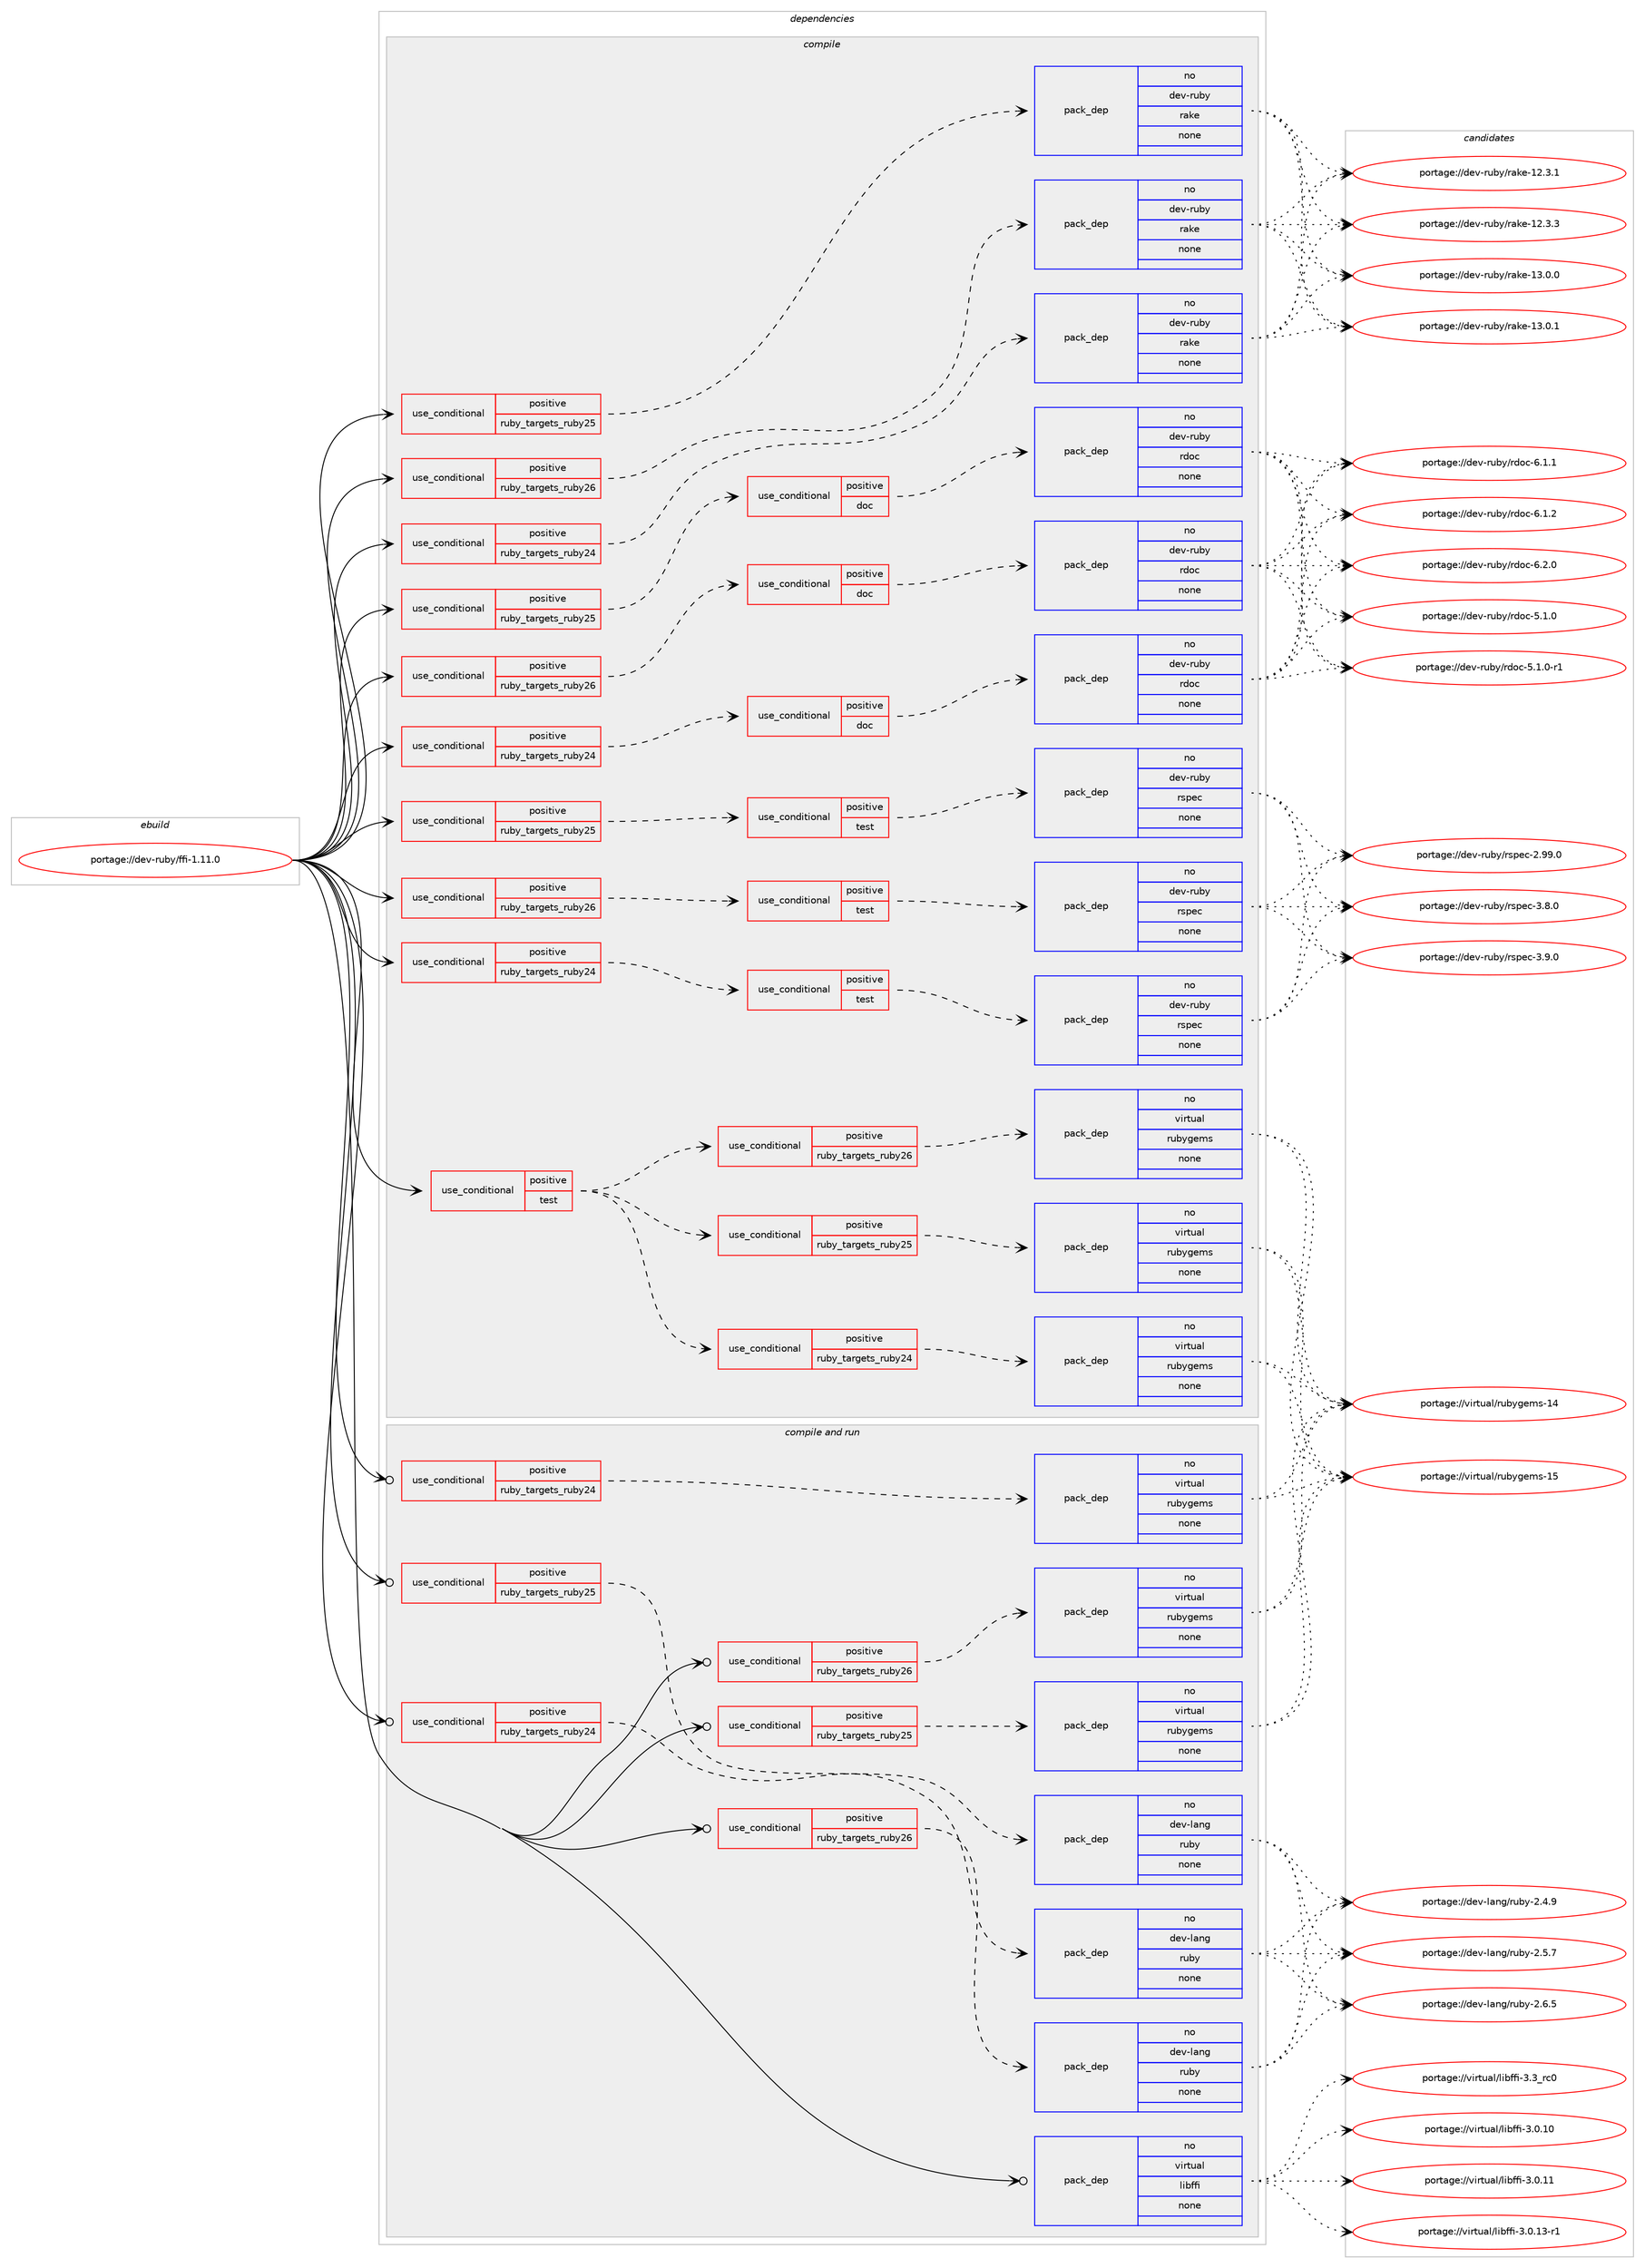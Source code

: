 digraph prolog {

# *************
# Graph options
# *************

newrank=true;
concentrate=true;
compound=true;
graph [rankdir=LR,fontname=Helvetica,fontsize=10,ranksep=1.5];#, ranksep=2.5, nodesep=0.2];
edge  [arrowhead=vee];
node  [fontname=Helvetica,fontsize=10];

# **********
# The ebuild
# **********

subgraph cluster_leftcol {
color=gray;
rank=same;
label=<<i>ebuild</i>>;
id [label="portage://dev-ruby/ffi-1.11.0", color=red, width=4, href="../dev-ruby/ffi-1.11.0.svg"];
}

# ****************
# The dependencies
# ****************

subgraph cluster_midcol {
color=gray;
label=<<i>dependencies</i>>;
subgraph cluster_compile {
fillcolor="#eeeeee";
style=filled;
label=<<i>compile</i>>;
subgraph cond52204 {
dependency221137 [label=<<TABLE BORDER="0" CELLBORDER="1" CELLSPACING="0" CELLPADDING="4"><TR><TD ROWSPAN="3" CELLPADDING="10">use_conditional</TD></TR><TR><TD>positive</TD></TR><TR><TD>ruby_targets_ruby24</TD></TR></TABLE>>, shape=none, color=red];
subgraph cond52205 {
dependency221138 [label=<<TABLE BORDER="0" CELLBORDER="1" CELLSPACING="0" CELLPADDING="4"><TR><TD ROWSPAN="3" CELLPADDING="10">use_conditional</TD></TR><TR><TD>positive</TD></TR><TR><TD>doc</TD></TR></TABLE>>, shape=none, color=red];
subgraph pack165449 {
dependency221139 [label=<<TABLE BORDER="0" CELLBORDER="1" CELLSPACING="0" CELLPADDING="4" WIDTH="220"><TR><TD ROWSPAN="6" CELLPADDING="30">pack_dep</TD></TR><TR><TD WIDTH="110">no</TD></TR><TR><TD>dev-ruby</TD></TR><TR><TD>rdoc</TD></TR><TR><TD>none</TD></TR><TR><TD></TD></TR></TABLE>>, shape=none, color=blue];
}
dependency221138:e -> dependency221139:w [weight=20,style="dashed",arrowhead="vee"];
}
dependency221137:e -> dependency221138:w [weight=20,style="dashed",arrowhead="vee"];
}
id:e -> dependency221137:w [weight=20,style="solid",arrowhead="vee"];
subgraph cond52206 {
dependency221140 [label=<<TABLE BORDER="0" CELLBORDER="1" CELLSPACING="0" CELLPADDING="4"><TR><TD ROWSPAN="3" CELLPADDING="10">use_conditional</TD></TR><TR><TD>positive</TD></TR><TR><TD>ruby_targets_ruby24</TD></TR></TABLE>>, shape=none, color=red];
subgraph cond52207 {
dependency221141 [label=<<TABLE BORDER="0" CELLBORDER="1" CELLSPACING="0" CELLPADDING="4"><TR><TD ROWSPAN="3" CELLPADDING="10">use_conditional</TD></TR><TR><TD>positive</TD></TR><TR><TD>test</TD></TR></TABLE>>, shape=none, color=red];
subgraph pack165450 {
dependency221142 [label=<<TABLE BORDER="0" CELLBORDER="1" CELLSPACING="0" CELLPADDING="4" WIDTH="220"><TR><TD ROWSPAN="6" CELLPADDING="30">pack_dep</TD></TR><TR><TD WIDTH="110">no</TD></TR><TR><TD>dev-ruby</TD></TR><TR><TD>rspec</TD></TR><TR><TD>none</TD></TR><TR><TD></TD></TR></TABLE>>, shape=none, color=blue];
}
dependency221141:e -> dependency221142:w [weight=20,style="dashed",arrowhead="vee"];
}
dependency221140:e -> dependency221141:w [weight=20,style="dashed",arrowhead="vee"];
}
id:e -> dependency221140:w [weight=20,style="solid",arrowhead="vee"];
subgraph cond52208 {
dependency221143 [label=<<TABLE BORDER="0" CELLBORDER="1" CELLSPACING="0" CELLPADDING="4"><TR><TD ROWSPAN="3" CELLPADDING="10">use_conditional</TD></TR><TR><TD>positive</TD></TR><TR><TD>ruby_targets_ruby24</TD></TR></TABLE>>, shape=none, color=red];
subgraph pack165451 {
dependency221144 [label=<<TABLE BORDER="0" CELLBORDER="1" CELLSPACING="0" CELLPADDING="4" WIDTH="220"><TR><TD ROWSPAN="6" CELLPADDING="30">pack_dep</TD></TR><TR><TD WIDTH="110">no</TD></TR><TR><TD>dev-ruby</TD></TR><TR><TD>rake</TD></TR><TR><TD>none</TD></TR><TR><TD></TD></TR></TABLE>>, shape=none, color=blue];
}
dependency221143:e -> dependency221144:w [weight=20,style="dashed",arrowhead="vee"];
}
id:e -> dependency221143:w [weight=20,style="solid",arrowhead="vee"];
subgraph cond52209 {
dependency221145 [label=<<TABLE BORDER="0" CELLBORDER="1" CELLSPACING="0" CELLPADDING="4"><TR><TD ROWSPAN="3" CELLPADDING="10">use_conditional</TD></TR><TR><TD>positive</TD></TR><TR><TD>ruby_targets_ruby25</TD></TR></TABLE>>, shape=none, color=red];
subgraph cond52210 {
dependency221146 [label=<<TABLE BORDER="0" CELLBORDER="1" CELLSPACING="0" CELLPADDING="4"><TR><TD ROWSPAN="3" CELLPADDING="10">use_conditional</TD></TR><TR><TD>positive</TD></TR><TR><TD>doc</TD></TR></TABLE>>, shape=none, color=red];
subgraph pack165452 {
dependency221147 [label=<<TABLE BORDER="0" CELLBORDER="1" CELLSPACING="0" CELLPADDING="4" WIDTH="220"><TR><TD ROWSPAN="6" CELLPADDING="30">pack_dep</TD></TR><TR><TD WIDTH="110">no</TD></TR><TR><TD>dev-ruby</TD></TR><TR><TD>rdoc</TD></TR><TR><TD>none</TD></TR><TR><TD></TD></TR></TABLE>>, shape=none, color=blue];
}
dependency221146:e -> dependency221147:w [weight=20,style="dashed",arrowhead="vee"];
}
dependency221145:e -> dependency221146:w [weight=20,style="dashed",arrowhead="vee"];
}
id:e -> dependency221145:w [weight=20,style="solid",arrowhead="vee"];
subgraph cond52211 {
dependency221148 [label=<<TABLE BORDER="0" CELLBORDER="1" CELLSPACING="0" CELLPADDING="4"><TR><TD ROWSPAN="3" CELLPADDING="10">use_conditional</TD></TR><TR><TD>positive</TD></TR><TR><TD>ruby_targets_ruby25</TD></TR></TABLE>>, shape=none, color=red];
subgraph cond52212 {
dependency221149 [label=<<TABLE BORDER="0" CELLBORDER="1" CELLSPACING="0" CELLPADDING="4"><TR><TD ROWSPAN="3" CELLPADDING="10">use_conditional</TD></TR><TR><TD>positive</TD></TR><TR><TD>test</TD></TR></TABLE>>, shape=none, color=red];
subgraph pack165453 {
dependency221150 [label=<<TABLE BORDER="0" CELLBORDER="1" CELLSPACING="0" CELLPADDING="4" WIDTH="220"><TR><TD ROWSPAN="6" CELLPADDING="30">pack_dep</TD></TR><TR><TD WIDTH="110">no</TD></TR><TR><TD>dev-ruby</TD></TR><TR><TD>rspec</TD></TR><TR><TD>none</TD></TR><TR><TD></TD></TR></TABLE>>, shape=none, color=blue];
}
dependency221149:e -> dependency221150:w [weight=20,style="dashed",arrowhead="vee"];
}
dependency221148:e -> dependency221149:w [weight=20,style="dashed",arrowhead="vee"];
}
id:e -> dependency221148:w [weight=20,style="solid",arrowhead="vee"];
subgraph cond52213 {
dependency221151 [label=<<TABLE BORDER="0" CELLBORDER="1" CELLSPACING="0" CELLPADDING="4"><TR><TD ROWSPAN="3" CELLPADDING="10">use_conditional</TD></TR><TR><TD>positive</TD></TR><TR><TD>ruby_targets_ruby25</TD></TR></TABLE>>, shape=none, color=red];
subgraph pack165454 {
dependency221152 [label=<<TABLE BORDER="0" CELLBORDER="1" CELLSPACING="0" CELLPADDING="4" WIDTH="220"><TR><TD ROWSPAN="6" CELLPADDING="30">pack_dep</TD></TR><TR><TD WIDTH="110">no</TD></TR><TR><TD>dev-ruby</TD></TR><TR><TD>rake</TD></TR><TR><TD>none</TD></TR><TR><TD></TD></TR></TABLE>>, shape=none, color=blue];
}
dependency221151:e -> dependency221152:w [weight=20,style="dashed",arrowhead="vee"];
}
id:e -> dependency221151:w [weight=20,style="solid",arrowhead="vee"];
subgraph cond52214 {
dependency221153 [label=<<TABLE BORDER="0" CELLBORDER="1" CELLSPACING="0" CELLPADDING="4"><TR><TD ROWSPAN="3" CELLPADDING="10">use_conditional</TD></TR><TR><TD>positive</TD></TR><TR><TD>ruby_targets_ruby26</TD></TR></TABLE>>, shape=none, color=red];
subgraph cond52215 {
dependency221154 [label=<<TABLE BORDER="0" CELLBORDER="1" CELLSPACING="0" CELLPADDING="4"><TR><TD ROWSPAN="3" CELLPADDING="10">use_conditional</TD></TR><TR><TD>positive</TD></TR><TR><TD>doc</TD></TR></TABLE>>, shape=none, color=red];
subgraph pack165455 {
dependency221155 [label=<<TABLE BORDER="0" CELLBORDER="1" CELLSPACING="0" CELLPADDING="4" WIDTH="220"><TR><TD ROWSPAN="6" CELLPADDING="30">pack_dep</TD></TR><TR><TD WIDTH="110">no</TD></TR><TR><TD>dev-ruby</TD></TR><TR><TD>rdoc</TD></TR><TR><TD>none</TD></TR><TR><TD></TD></TR></TABLE>>, shape=none, color=blue];
}
dependency221154:e -> dependency221155:w [weight=20,style="dashed",arrowhead="vee"];
}
dependency221153:e -> dependency221154:w [weight=20,style="dashed",arrowhead="vee"];
}
id:e -> dependency221153:w [weight=20,style="solid",arrowhead="vee"];
subgraph cond52216 {
dependency221156 [label=<<TABLE BORDER="0" CELLBORDER="1" CELLSPACING="0" CELLPADDING="4"><TR><TD ROWSPAN="3" CELLPADDING="10">use_conditional</TD></TR><TR><TD>positive</TD></TR><TR><TD>ruby_targets_ruby26</TD></TR></TABLE>>, shape=none, color=red];
subgraph cond52217 {
dependency221157 [label=<<TABLE BORDER="0" CELLBORDER="1" CELLSPACING="0" CELLPADDING="4"><TR><TD ROWSPAN="3" CELLPADDING="10">use_conditional</TD></TR><TR><TD>positive</TD></TR><TR><TD>test</TD></TR></TABLE>>, shape=none, color=red];
subgraph pack165456 {
dependency221158 [label=<<TABLE BORDER="0" CELLBORDER="1" CELLSPACING="0" CELLPADDING="4" WIDTH="220"><TR><TD ROWSPAN="6" CELLPADDING="30">pack_dep</TD></TR><TR><TD WIDTH="110">no</TD></TR><TR><TD>dev-ruby</TD></TR><TR><TD>rspec</TD></TR><TR><TD>none</TD></TR><TR><TD></TD></TR></TABLE>>, shape=none, color=blue];
}
dependency221157:e -> dependency221158:w [weight=20,style="dashed",arrowhead="vee"];
}
dependency221156:e -> dependency221157:w [weight=20,style="dashed",arrowhead="vee"];
}
id:e -> dependency221156:w [weight=20,style="solid",arrowhead="vee"];
subgraph cond52218 {
dependency221159 [label=<<TABLE BORDER="0" CELLBORDER="1" CELLSPACING="0" CELLPADDING="4"><TR><TD ROWSPAN="3" CELLPADDING="10">use_conditional</TD></TR><TR><TD>positive</TD></TR><TR><TD>ruby_targets_ruby26</TD></TR></TABLE>>, shape=none, color=red];
subgraph pack165457 {
dependency221160 [label=<<TABLE BORDER="0" CELLBORDER="1" CELLSPACING="0" CELLPADDING="4" WIDTH="220"><TR><TD ROWSPAN="6" CELLPADDING="30">pack_dep</TD></TR><TR><TD WIDTH="110">no</TD></TR><TR><TD>dev-ruby</TD></TR><TR><TD>rake</TD></TR><TR><TD>none</TD></TR><TR><TD></TD></TR></TABLE>>, shape=none, color=blue];
}
dependency221159:e -> dependency221160:w [weight=20,style="dashed",arrowhead="vee"];
}
id:e -> dependency221159:w [weight=20,style="solid",arrowhead="vee"];
subgraph cond52219 {
dependency221161 [label=<<TABLE BORDER="0" CELLBORDER="1" CELLSPACING="0" CELLPADDING="4"><TR><TD ROWSPAN="3" CELLPADDING="10">use_conditional</TD></TR><TR><TD>positive</TD></TR><TR><TD>test</TD></TR></TABLE>>, shape=none, color=red];
subgraph cond52220 {
dependency221162 [label=<<TABLE BORDER="0" CELLBORDER="1" CELLSPACING="0" CELLPADDING="4"><TR><TD ROWSPAN="3" CELLPADDING="10">use_conditional</TD></TR><TR><TD>positive</TD></TR><TR><TD>ruby_targets_ruby24</TD></TR></TABLE>>, shape=none, color=red];
subgraph pack165458 {
dependency221163 [label=<<TABLE BORDER="0" CELLBORDER="1" CELLSPACING="0" CELLPADDING="4" WIDTH="220"><TR><TD ROWSPAN="6" CELLPADDING="30">pack_dep</TD></TR><TR><TD WIDTH="110">no</TD></TR><TR><TD>virtual</TD></TR><TR><TD>rubygems</TD></TR><TR><TD>none</TD></TR><TR><TD></TD></TR></TABLE>>, shape=none, color=blue];
}
dependency221162:e -> dependency221163:w [weight=20,style="dashed",arrowhead="vee"];
}
dependency221161:e -> dependency221162:w [weight=20,style="dashed",arrowhead="vee"];
subgraph cond52221 {
dependency221164 [label=<<TABLE BORDER="0" CELLBORDER="1" CELLSPACING="0" CELLPADDING="4"><TR><TD ROWSPAN="3" CELLPADDING="10">use_conditional</TD></TR><TR><TD>positive</TD></TR><TR><TD>ruby_targets_ruby25</TD></TR></TABLE>>, shape=none, color=red];
subgraph pack165459 {
dependency221165 [label=<<TABLE BORDER="0" CELLBORDER="1" CELLSPACING="0" CELLPADDING="4" WIDTH="220"><TR><TD ROWSPAN="6" CELLPADDING="30">pack_dep</TD></TR><TR><TD WIDTH="110">no</TD></TR><TR><TD>virtual</TD></TR><TR><TD>rubygems</TD></TR><TR><TD>none</TD></TR><TR><TD></TD></TR></TABLE>>, shape=none, color=blue];
}
dependency221164:e -> dependency221165:w [weight=20,style="dashed",arrowhead="vee"];
}
dependency221161:e -> dependency221164:w [weight=20,style="dashed",arrowhead="vee"];
subgraph cond52222 {
dependency221166 [label=<<TABLE BORDER="0" CELLBORDER="1" CELLSPACING="0" CELLPADDING="4"><TR><TD ROWSPAN="3" CELLPADDING="10">use_conditional</TD></TR><TR><TD>positive</TD></TR><TR><TD>ruby_targets_ruby26</TD></TR></TABLE>>, shape=none, color=red];
subgraph pack165460 {
dependency221167 [label=<<TABLE BORDER="0" CELLBORDER="1" CELLSPACING="0" CELLPADDING="4" WIDTH="220"><TR><TD ROWSPAN="6" CELLPADDING="30">pack_dep</TD></TR><TR><TD WIDTH="110">no</TD></TR><TR><TD>virtual</TD></TR><TR><TD>rubygems</TD></TR><TR><TD>none</TD></TR><TR><TD></TD></TR></TABLE>>, shape=none, color=blue];
}
dependency221166:e -> dependency221167:w [weight=20,style="dashed",arrowhead="vee"];
}
dependency221161:e -> dependency221166:w [weight=20,style="dashed",arrowhead="vee"];
}
id:e -> dependency221161:w [weight=20,style="solid",arrowhead="vee"];
}
subgraph cluster_compileandrun {
fillcolor="#eeeeee";
style=filled;
label=<<i>compile and run</i>>;
subgraph cond52223 {
dependency221168 [label=<<TABLE BORDER="0" CELLBORDER="1" CELLSPACING="0" CELLPADDING="4"><TR><TD ROWSPAN="3" CELLPADDING="10">use_conditional</TD></TR><TR><TD>positive</TD></TR><TR><TD>ruby_targets_ruby24</TD></TR></TABLE>>, shape=none, color=red];
subgraph pack165461 {
dependency221169 [label=<<TABLE BORDER="0" CELLBORDER="1" CELLSPACING="0" CELLPADDING="4" WIDTH="220"><TR><TD ROWSPAN="6" CELLPADDING="30">pack_dep</TD></TR><TR><TD WIDTH="110">no</TD></TR><TR><TD>dev-lang</TD></TR><TR><TD>ruby</TD></TR><TR><TD>none</TD></TR><TR><TD></TD></TR></TABLE>>, shape=none, color=blue];
}
dependency221168:e -> dependency221169:w [weight=20,style="dashed",arrowhead="vee"];
}
id:e -> dependency221168:w [weight=20,style="solid",arrowhead="odotvee"];
subgraph cond52224 {
dependency221170 [label=<<TABLE BORDER="0" CELLBORDER="1" CELLSPACING="0" CELLPADDING="4"><TR><TD ROWSPAN="3" CELLPADDING="10">use_conditional</TD></TR><TR><TD>positive</TD></TR><TR><TD>ruby_targets_ruby24</TD></TR></TABLE>>, shape=none, color=red];
subgraph pack165462 {
dependency221171 [label=<<TABLE BORDER="0" CELLBORDER="1" CELLSPACING="0" CELLPADDING="4" WIDTH="220"><TR><TD ROWSPAN="6" CELLPADDING="30">pack_dep</TD></TR><TR><TD WIDTH="110">no</TD></TR><TR><TD>virtual</TD></TR><TR><TD>rubygems</TD></TR><TR><TD>none</TD></TR><TR><TD></TD></TR></TABLE>>, shape=none, color=blue];
}
dependency221170:e -> dependency221171:w [weight=20,style="dashed",arrowhead="vee"];
}
id:e -> dependency221170:w [weight=20,style="solid",arrowhead="odotvee"];
subgraph cond52225 {
dependency221172 [label=<<TABLE BORDER="0" CELLBORDER="1" CELLSPACING="0" CELLPADDING="4"><TR><TD ROWSPAN="3" CELLPADDING="10">use_conditional</TD></TR><TR><TD>positive</TD></TR><TR><TD>ruby_targets_ruby25</TD></TR></TABLE>>, shape=none, color=red];
subgraph pack165463 {
dependency221173 [label=<<TABLE BORDER="0" CELLBORDER="1" CELLSPACING="0" CELLPADDING="4" WIDTH="220"><TR><TD ROWSPAN="6" CELLPADDING="30">pack_dep</TD></TR><TR><TD WIDTH="110">no</TD></TR><TR><TD>dev-lang</TD></TR><TR><TD>ruby</TD></TR><TR><TD>none</TD></TR><TR><TD></TD></TR></TABLE>>, shape=none, color=blue];
}
dependency221172:e -> dependency221173:w [weight=20,style="dashed",arrowhead="vee"];
}
id:e -> dependency221172:w [weight=20,style="solid",arrowhead="odotvee"];
subgraph cond52226 {
dependency221174 [label=<<TABLE BORDER="0" CELLBORDER="1" CELLSPACING="0" CELLPADDING="4"><TR><TD ROWSPAN="3" CELLPADDING="10">use_conditional</TD></TR><TR><TD>positive</TD></TR><TR><TD>ruby_targets_ruby25</TD></TR></TABLE>>, shape=none, color=red];
subgraph pack165464 {
dependency221175 [label=<<TABLE BORDER="0" CELLBORDER="1" CELLSPACING="0" CELLPADDING="4" WIDTH="220"><TR><TD ROWSPAN="6" CELLPADDING="30">pack_dep</TD></TR><TR><TD WIDTH="110">no</TD></TR><TR><TD>virtual</TD></TR><TR><TD>rubygems</TD></TR><TR><TD>none</TD></TR><TR><TD></TD></TR></TABLE>>, shape=none, color=blue];
}
dependency221174:e -> dependency221175:w [weight=20,style="dashed",arrowhead="vee"];
}
id:e -> dependency221174:w [weight=20,style="solid",arrowhead="odotvee"];
subgraph cond52227 {
dependency221176 [label=<<TABLE BORDER="0" CELLBORDER="1" CELLSPACING="0" CELLPADDING="4"><TR><TD ROWSPAN="3" CELLPADDING="10">use_conditional</TD></TR><TR><TD>positive</TD></TR><TR><TD>ruby_targets_ruby26</TD></TR></TABLE>>, shape=none, color=red];
subgraph pack165465 {
dependency221177 [label=<<TABLE BORDER="0" CELLBORDER="1" CELLSPACING="0" CELLPADDING="4" WIDTH="220"><TR><TD ROWSPAN="6" CELLPADDING="30">pack_dep</TD></TR><TR><TD WIDTH="110">no</TD></TR><TR><TD>dev-lang</TD></TR><TR><TD>ruby</TD></TR><TR><TD>none</TD></TR><TR><TD></TD></TR></TABLE>>, shape=none, color=blue];
}
dependency221176:e -> dependency221177:w [weight=20,style="dashed",arrowhead="vee"];
}
id:e -> dependency221176:w [weight=20,style="solid",arrowhead="odotvee"];
subgraph cond52228 {
dependency221178 [label=<<TABLE BORDER="0" CELLBORDER="1" CELLSPACING="0" CELLPADDING="4"><TR><TD ROWSPAN="3" CELLPADDING="10">use_conditional</TD></TR><TR><TD>positive</TD></TR><TR><TD>ruby_targets_ruby26</TD></TR></TABLE>>, shape=none, color=red];
subgraph pack165466 {
dependency221179 [label=<<TABLE BORDER="0" CELLBORDER="1" CELLSPACING="0" CELLPADDING="4" WIDTH="220"><TR><TD ROWSPAN="6" CELLPADDING="30">pack_dep</TD></TR><TR><TD WIDTH="110">no</TD></TR><TR><TD>virtual</TD></TR><TR><TD>rubygems</TD></TR><TR><TD>none</TD></TR><TR><TD></TD></TR></TABLE>>, shape=none, color=blue];
}
dependency221178:e -> dependency221179:w [weight=20,style="dashed",arrowhead="vee"];
}
id:e -> dependency221178:w [weight=20,style="solid",arrowhead="odotvee"];
subgraph pack165467 {
dependency221180 [label=<<TABLE BORDER="0" CELLBORDER="1" CELLSPACING="0" CELLPADDING="4" WIDTH="220"><TR><TD ROWSPAN="6" CELLPADDING="30">pack_dep</TD></TR><TR><TD WIDTH="110">no</TD></TR><TR><TD>virtual</TD></TR><TR><TD>libffi</TD></TR><TR><TD>none</TD></TR><TR><TD></TD></TR></TABLE>>, shape=none, color=blue];
}
id:e -> dependency221180:w [weight=20,style="solid",arrowhead="odotvee"];
}
subgraph cluster_run {
fillcolor="#eeeeee";
style=filled;
label=<<i>run</i>>;
}
}

# **************
# The candidates
# **************

subgraph cluster_choices {
rank=same;
color=gray;
label=<<i>candidates</i>>;

subgraph choice165449 {
color=black;
nodesep=1;
choiceportage10010111845114117981214711410011199455346494648 [label="portage://dev-ruby/rdoc-5.1.0", color=red, width=4,href="../dev-ruby/rdoc-5.1.0.svg"];
choiceportage100101118451141179812147114100111994553464946484511449 [label="portage://dev-ruby/rdoc-5.1.0-r1", color=red, width=4,href="../dev-ruby/rdoc-5.1.0-r1.svg"];
choiceportage10010111845114117981214711410011199455446494649 [label="portage://dev-ruby/rdoc-6.1.1", color=red, width=4,href="../dev-ruby/rdoc-6.1.1.svg"];
choiceportage10010111845114117981214711410011199455446494650 [label="portage://dev-ruby/rdoc-6.1.2", color=red, width=4,href="../dev-ruby/rdoc-6.1.2.svg"];
choiceportage10010111845114117981214711410011199455446504648 [label="portage://dev-ruby/rdoc-6.2.0", color=red, width=4,href="../dev-ruby/rdoc-6.2.0.svg"];
dependency221139:e -> choiceportage10010111845114117981214711410011199455346494648:w [style=dotted,weight="100"];
dependency221139:e -> choiceportage100101118451141179812147114100111994553464946484511449:w [style=dotted,weight="100"];
dependency221139:e -> choiceportage10010111845114117981214711410011199455446494649:w [style=dotted,weight="100"];
dependency221139:e -> choiceportage10010111845114117981214711410011199455446494650:w [style=dotted,weight="100"];
dependency221139:e -> choiceportage10010111845114117981214711410011199455446504648:w [style=dotted,weight="100"];
}
subgraph choice165450 {
color=black;
nodesep=1;
choiceportage1001011184511411798121471141151121019945504657574648 [label="portage://dev-ruby/rspec-2.99.0", color=red, width=4,href="../dev-ruby/rspec-2.99.0.svg"];
choiceportage10010111845114117981214711411511210199455146564648 [label="portage://dev-ruby/rspec-3.8.0", color=red, width=4,href="../dev-ruby/rspec-3.8.0.svg"];
choiceportage10010111845114117981214711411511210199455146574648 [label="portage://dev-ruby/rspec-3.9.0", color=red, width=4,href="../dev-ruby/rspec-3.9.0.svg"];
dependency221142:e -> choiceportage1001011184511411798121471141151121019945504657574648:w [style=dotted,weight="100"];
dependency221142:e -> choiceportage10010111845114117981214711411511210199455146564648:w [style=dotted,weight="100"];
dependency221142:e -> choiceportage10010111845114117981214711411511210199455146574648:w [style=dotted,weight="100"];
}
subgraph choice165451 {
color=black;
nodesep=1;
choiceportage1001011184511411798121471149710710145495046514649 [label="portage://dev-ruby/rake-12.3.1", color=red, width=4,href="../dev-ruby/rake-12.3.1.svg"];
choiceportage1001011184511411798121471149710710145495046514651 [label="portage://dev-ruby/rake-12.3.3", color=red, width=4,href="../dev-ruby/rake-12.3.3.svg"];
choiceportage1001011184511411798121471149710710145495146484648 [label="portage://dev-ruby/rake-13.0.0", color=red, width=4,href="../dev-ruby/rake-13.0.0.svg"];
choiceportage1001011184511411798121471149710710145495146484649 [label="portage://dev-ruby/rake-13.0.1", color=red, width=4,href="../dev-ruby/rake-13.0.1.svg"];
dependency221144:e -> choiceportage1001011184511411798121471149710710145495046514649:w [style=dotted,weight="100"];
dependency221144:e -> choiceportage1001011184511411798121471149710710145495046514651:w [style=dotted,weight="100"];
dependency221144:e -> choiceportage1001011184511411798121471149710710145495146484648:w [style=dotted,weight="100"];
dependency221144:e -> choiceportage1001011184511411798121471149710710145495146484649:w [style=dotted,weight="100"];
}
subgraph choice165452 {
color=black;
nodesep=1;
choiceportage10010111845114117981214711410011199455346494648 [label="portage://dev-ruby/rdoc-5.1.0", color=red, width=4,href="../dev-ruby/rdoc-5.1.0.svg"];
choiceportage100101118451141179812147114100111994553464946484511449 [label="portage://dev-ruby/rdoc-5.1.0-r1", color=red, width=4,href="../dev-ruby/rdoc-5.1.0-r1.svg"];
choiceportage10010111845114117981214711410011199455446494649 [label="portage://dev-ruby/rdoc-6.1.1", color=red, width=4,href="../dev-ruby/rdoc-6.1.1.svg"];
choiceportage10010111845114117981214711410011199455446494650 [label="portage://dev-ruby/rdoc-6.1.2", color=red, width=4,href="../dev-ruby/rdoc-6.1.2.svg"];
choiceportage10010111845114117981214711410011199455446504648 [label="portage://dev-ruby/rdoc-6.2.0", color=red, width=4,href="../dev-ruby/rdoc-6.2.0.svg"];
dependency221147:e -> choiceportage10010111845114117981214711410011199455346494648:w [style=dotted,weight="100"];
dependency221147:e -> choiceportage100101118451141179812147114100111994553464946484511449:w [style=dotted,weight="100"];
dependency221147:e -> choiceportage10010111845114117981214711410011199455446494649:w [style=dotted,weight="100"];
dependency221147:e -> choiceportage10010111845114117981214711410011199455446494650:w [style=dotted,weight="100"];
dependency221147:e -> choiceportage10010111845114117981214711410011199455446504648:w [style=dotted,weight="100"];
}
subgraph choice165453 {
color=black;
nodesep=1;
choiceportage1001011184511411798121471141151121019945504657574648 [label="portage://dev-ruby/rspec-2.99.0", color=red, width=4,href="../dev-ruby/rspec-2.99.0.svg"];
choiceportage10010111845114117981214711411511210199455146564648 [label="portage://dev-ruby/rspec-3.8.0", color=red, width=4,href="../dev-ruby/rspec-3.8.0.svg"];
choiceportage10010111845114117981214711411511210199455146574648 [label="portage://dev-ruby/rspec-3.9.0", color=red, width=4,href="../dev-ruby/rspec-3.9.0.svg"];
dependency221150:e -> choiceportage1001011184511411798121471141151121019945504657574648:w [style=dotted,weight="100"];
dependency221150:e -> choiceportage10010111845114117981214711411511210199455146564648:w [style=dotted,weight="100"];
dependency221150:e -> choiceportage10010111845114117981214711411511210199455146574648:w [style=dotted,weight="100"];
}
subgraph choice165454 {
color=black;
nodesep=1;
choiceportage1001011184511411798121471149710710145495046514649 [label="portage://dev-ruby/rake-12.3.1", color=red, width=4,href="../dev-ruby/rake-12.3.1.svg"];
choiceportage1001011184511411798121471149710710145495046514651 [label="portage://dev-ruby/rake-12.3.3", color=red, width=4,href="../dev-ruby/rake-12.3.3.svg"];
choiceportage1001011184511411798121471149710710145495146484648 [label="portage://dev-ruby/rake-13.0.0", color=red, width=4,href="../dev-ruby/rake-13.0.0.svg"];
choiceportage1001011184511411798121471149710710145495146484649 [label="portage://dev-ruby/rake-13.0.1", color=red, width=4,href="../dev-ruby/rake-13.0.1.svg"];
dependency221152:e -> choiceportage1001011184511411798121471149710710145495046514649:w [style=dotted,weight="100"];
dependency221152:e -> choiceportage1001011184511411798121471149710710145495046514651:w [style=dotted,weight="100"];
dependency221152:e -> choiceportage1001011184511411798121471149710710145495146484648:w [style=dotted,weight="100"];
dependency221152:e -> choiceportage1001011184511411798121471149710710145495146484649:w [style=dotted,weight="100"];
}
subgraph choice165455 {
color=black;
nodesep=1;
choiceportage10010111845114117981214711410011199455346494648 [label="portage://dev-ruby/rdoc-5.1.0", color=red, width=4,href="../dev-ruby/rdoc-5.1.0.svg"];
choiceportage100101118451141179812147114100111994553464946484511449 [label="portage://dev-ruby/rdoc-5.1.0-r1", color=red, width=4,href="../dev-ruby/rdoc-5.1.0-r1.svg"];
choiceportage10010111845114117981214711410011199455446494649 [label="portage://dev-ruby/rdoc-6.1.1", color=red, width=4,href="../dev-ruby/rdoc-6.1.1.svg"];
choiceportage10010111845114117981214711410011199455446494650 [label="portage://dev-ruby/rdoc-6.1.2", color=red, width=4,href="../dev-ruby/rdoc-6.1.2.svg"];
choiceportage10010111845114117981214711410011199455446504648 [label="portage://dev-ruby/rdoc-6.2.0", color=red, width=4,href="../dev-ruby/rdoc-6.2.0.svg"];
dependency221155:e -> choiceportage10010111845114117981214711410011199455346494648:w [style=dotted,weight="100"];
dependency221155:e -> choiceportage100101118451141179812147114100111994553464946484511449:w [style=dotted,weight="100"];
dependency221155:e -> choiceportage10010111845114117981214711410011199455446494649:w [style=dotted,weight="100"];
dependency221155:e -> choiceportage10010111845114117981214711410011199455446494650:w [style=dotted,weight="100"];
dependency221155:e -> choiceportage10010111845114117981214711410011199455446504648:w [style=dotted,weight="100"];
}
subgraph choice165456 {
color=black;
nodesep=1;
choiceportage1001011184511411798121471141151121019945504657574648 [label="portage://dev-ruby/rspec-2.99.0", color=red, width=4,href="../dev-ruby/rspec-2.99.0.svg"];
choiceportage10010111845114117981214711411511210199455146564648 [label="portage://dev-ruby/rspec-3.8.0", color=red, width=4,href="../dev-ruby/rspec-3.8.0.svg"];
choiceportage10010111845114117981214711411511210199455146574648 [label="portage://dev-ruby/rspec-3.9.0", color=red, width=4,href="../dev-ruby/rspec-3.9.0.svg"];
dependency221158:e -> choiceportage1001011184511411798121471141151121019945504657574648:w [style=dotted,weight="100"];
dependency221158:e -> choiceportage10010111845114117981214711411511210199455146564648:w [style=dotted,weight="100"];
dependency221158:e -> choiceportage10010111845114117981214711411511210199455146574648:w [style=dotted,weight="100"];
}
subgraph choice165457 {
color=black;
nodesep=1;
choiceportage1001011184511411798121471149710710145495046514649 [label="portage://dev-ruby/rake-12.3.1", color=red, width=4,href="../dev-ruby/rake-12.3.1.svg"];
choiceportage1001011184511411798121471149710710145495046514651 [label="portage://dev-ruby/rake-12.3.3", color=red, width=4,href="../dev-ruby/rake-12.3.3.svg"];
choiceportage1001011184511411798121471149710710145495146484648 [label="portage://dev-ruby/rake-13.0.0", color=red, width=4,href="../dev-ruby/rake-13.0.0.svg"];
choiceportage1001011184511411798121471149710710145495146484649 [label="portage://dev-ruby/rake-13.0.1", color=red, width=4,href="../dev-ruby/rake-13.0.1.svg"];
dependency221160:e -> choiceportage1001011184511411798121471149710710145495046514649:w [style=dotted,weight="100"];
dependency221160:e -> choiceportage1001011184511411798121471149710710145495046514651:w [style=dotted,weight="100"];
dependency221160:e -> choiceportage1001011184511411798121471149710710145495146484648:w [style=dotted,weight="100"];
dependency221160:e -> choiceportage1001011184511411798121471149710710145495146484649:w [style=dotted,weight="100"];
}
subgraph choice165458 {
color=black;
nodesep=1;
choiceportage118105114116117971084711411798121103101109115454952 [label="portage://virtual/rubygems-14", color=red, width=4,href="../virtual/rubygems-14.svg"];
choiceportage118105114116117971084711411798121103101109115454953 [label="portage://virtual/rubygems-15", color=red, width=4,href="../virtual/rubygems-15.svg"];
dependency221163:e -> choiceportage118105114116117971084711411798121103101109115454952:w [style=dotted,weight="100"];
dependency221163:e -> choiceportage118105114116117971084711411798121103101109115454953:w [style=dotted,weight="100"];
}
subgraph choice165459 {
color=black;
nodesep=1;
choiceportage118105114116117971084711411798121103101109115454952 [label="portage://virtual/rubygems-14", color=red, width=4,href="../virtual/rubygems-14.svg"];
choiceportage118105114116117971084711411798121103101109115454953 [label="portage://virtual/rubygems-15", color=red, width=4,href="../virtual/rubygems-15.svg"];
dependency221165:e -> choiceportage118105114116117971084711411798121103101109115454952:w [style=dotted,weight="100"];
dependency221165:e -> choiceportage118105114116117971084711411798121103101109115454953:w [style=dotted,weight="100"];
}
subgraph choice165460 {
color=black;
nodesep=1;
choiceportage118105114116117971084711411798121103101109115454952 [label="portage://virtual/rubygems-14", color=red, width=4,href="../virtual/rubygems-14.svg"];
choiceportage118105114116117971084711411798121103101109115454953 [label="portage://virtual/rubygems-15", color=red, width=4,href="../virtual/rubygems-15.svg"];
dependency221167:e -> choiceportage118105114116117971084711411798121103101109115454952:w [style=dotted,weight="100"];
dependency221167:e -> choiceportage118105114116117971084711411798121103101109115454953:w [style=dotted,weight="100"];
}
subgraph choice165461 {
color=black;
nodesep=1;
choiceportage10010111845108971101034711411798121455046524657 [label="portage://dev-lang/ruby-2.4.9", color=red, width=4,href="../dev-lang/ruby-2.4.9.svg"];
choiceportage10010111845108971101034711411798121455046534655 [label="portage://dev-lang/ruby-2.5.7", color=red, width=4,href="../dev-lang/ruby-2.5.7.svg"];
choiceportage10010111845108971101034711411798121455046544653 [label="portage://dev-lang/ruby-2.6.5", color=red, width=4,href="../dev-lang/ruby-2.6.5.svg"];
dependency221169:e -> choiceportage10010111845108971101034711411798121455046524657:w [style=dotted,weight="100"];
dependency221169:e -> choiceportage10010111845108971101034711411798121455046534655:w [style=dotted,weight="100"];
dependency221169:e -> choiceportage10010111845108971101034711411798121455046544653:w [style=dotted,weight="100"];
}
subgraph choice165462 {
color=black;
nodesep=1;
choiceportage118105114116117971084711411798121103101109115454952 [label="portage://virtual/rubygems-14", color=red, width=4,href="../virtual/rubygems-14.svg"];
choiceportage118105114116117971084711411798121103101109115454953 [label="portage://virtual/rubygems-15", color=red, width=4,href="../virtual/rubygems-15.svg"];
dependency221171:e -> choiceportage118105114116117971084711411798121103101109115454952:w [style=dotted,weight="100"];
dependency221171:e -> choiceportage118105114116117971084711411798121103101109115454953:w [style=dotted,weight="100"];
}
subgraph choice165463 {
color=black;
nodesep=1;
choiceportage10010111845108971101034711411798121455046524657 [label="portage://dev-lang/ruby-2.4.9", color=red, width=4,href="../dev-lang/ruby-2.4.9.svg"];
choiceportage10010111845108971101034711411798121455046534655 [label="portage://dev-lang/ruby-2.5.7", color=red, width=4,href="../dev-lang/ruby-2.5.7.svg"];
choiceportage10010111845108971101034711411798121455046544653 [label="portage://dev-lang/ruby-2.6.5", color=red, width=4,href="../dev-lang/ruby-2.6.5.svg"];
dependency221173:e -> choiceportage10010111845108971101034711411798121455046524657:w [style=dotted,weight="100"];
dependency221173:e -> choiceportage10010111845108971101034711411798121455046534655:w [style=dotted,weight="100"];
dependency221173:e -> choiceportage10010111845108971101034711411798121455046544653:w [style=dotted,weight="100"];
}
subgraph choice165464 {
color=black;
nodesep=1;
choiceportage118105114116117971084711411798121103101109115454952 [label="portage://virtual/rubygems-14", color=red, width=4,href="../virtual/rubygems-14.svg"];
choiceportage118105114116117971084711411798121103101109115454953 [label="portage://virtual/rubygems-15", color=red, width=4,href="../virtual/rubygems-15.svg"];
dependency221175:e -> choiceportage118105114116117971084711411798121103101109115454952:w [style=dotted,weight="100"];
dependency221175:e -> choiceportage118105114116117971084711411798121103101109115454953:w [style=dotted,weight="100"];
}
subgraph choice165465 {
color=black;
nodesep=1;
choiceportage10010111845108971101034711411798121455046524657 [label="portage://dev-lang/ruby-2.4.9", color=red, width=4,href="../dev-lang/ruby-2.4.9.svg"];
choiceportage10010111845108971101034711411798121455046534655 [label="portage://dev-lang/ruby-2.5.7", color=red, width=4,href="../dev-lang/ruby-2.5.7.svg"];
choiceportage10010111845108971101034711411798121455046544653 [label="portage://dev-lang/ruby-2.6.5", color=red, width=4,href="../dev-lang/ruby-2.6.5.svg"];
dependency221177:e -> choiceportage10010111845108971101034711411798121455046524657:w [style=dotted,weight="100"];
dependency221177:e -> choiceportage10010111845108971101034711411798121455046534655:w [style=dotted,weight="100"];
dependency221177:e -> choiceportage10010111845108971101034711411798121455046544653:w [style=dotted,weight="100"];
}
subgraph choice165466 {
color=black;
nodesep=1;
choiceportage118105114116117971084711411798121103101109115454952 [label="portage://virtual/rubygems-14", color=red, width=4,href="../virtual/rubygems-14.svg"];
choiceportage118105114116117971084711411798121103101109115454953 [label="portage://virtual/rubygems-15", color=red, width=4,href="../virtual/rubygems-15.svg"];
dependency221179:e -> choiceportage118105114116117971084711411798121103101109115454952:w [style=dotted,weight="100"];
dependency221179:e -> choiceportage118105114116117971084711411798121103101109115454953:w [style=dotted,weight="100"];
}
subgraph choice165467 {
color=black;
nodesep=1;
choiceportage11810511411611797108471081059810210210545514648464948 [label="portage://virtual/libffi-3.0.10", color=red, width=4,href="../virtual/libffi-3.0.10.svg"];
choiceportage11810511411611797108471081059810210210545514648464949 [label="portage://virtual/libffi-3.0.11", color=red, width=4,href="../virtual/libffi-3.0.11.svg"];
choiceportage118105114116117971084710810598102102105455146484649514511449 [label="portage://virtual/libffi-3.0.13-r1", color=red, width=4,href="../virtual/libffi-3.0.13-r1.svg"];
choiceportage11810511411611797108471081059810210210545514651951149948 [label="portage://virtual/libffi-3.3_rc0", color=red, width=4,href="../virtual/libffi-3.3_rc0.svg"];
dependency221180:e -> choiceportage11810511411611797108471081059810210210545514648464948:w [style=dotted,weight="100"];
dependency221180:e -> choiceportage11810511411611797108471081059810210210545514648464949:w [style=dotted,weight="100"];
dependency221180:e -> choiceportage118105114116117971084710810598102102105455146484649514511449:w [style=dotted,weight="100"];
dependency221180:e -> choiceportage11810511411611797108471081059810210210545514651951149948:w [style=dotted,weight="100"];
}
}

}
